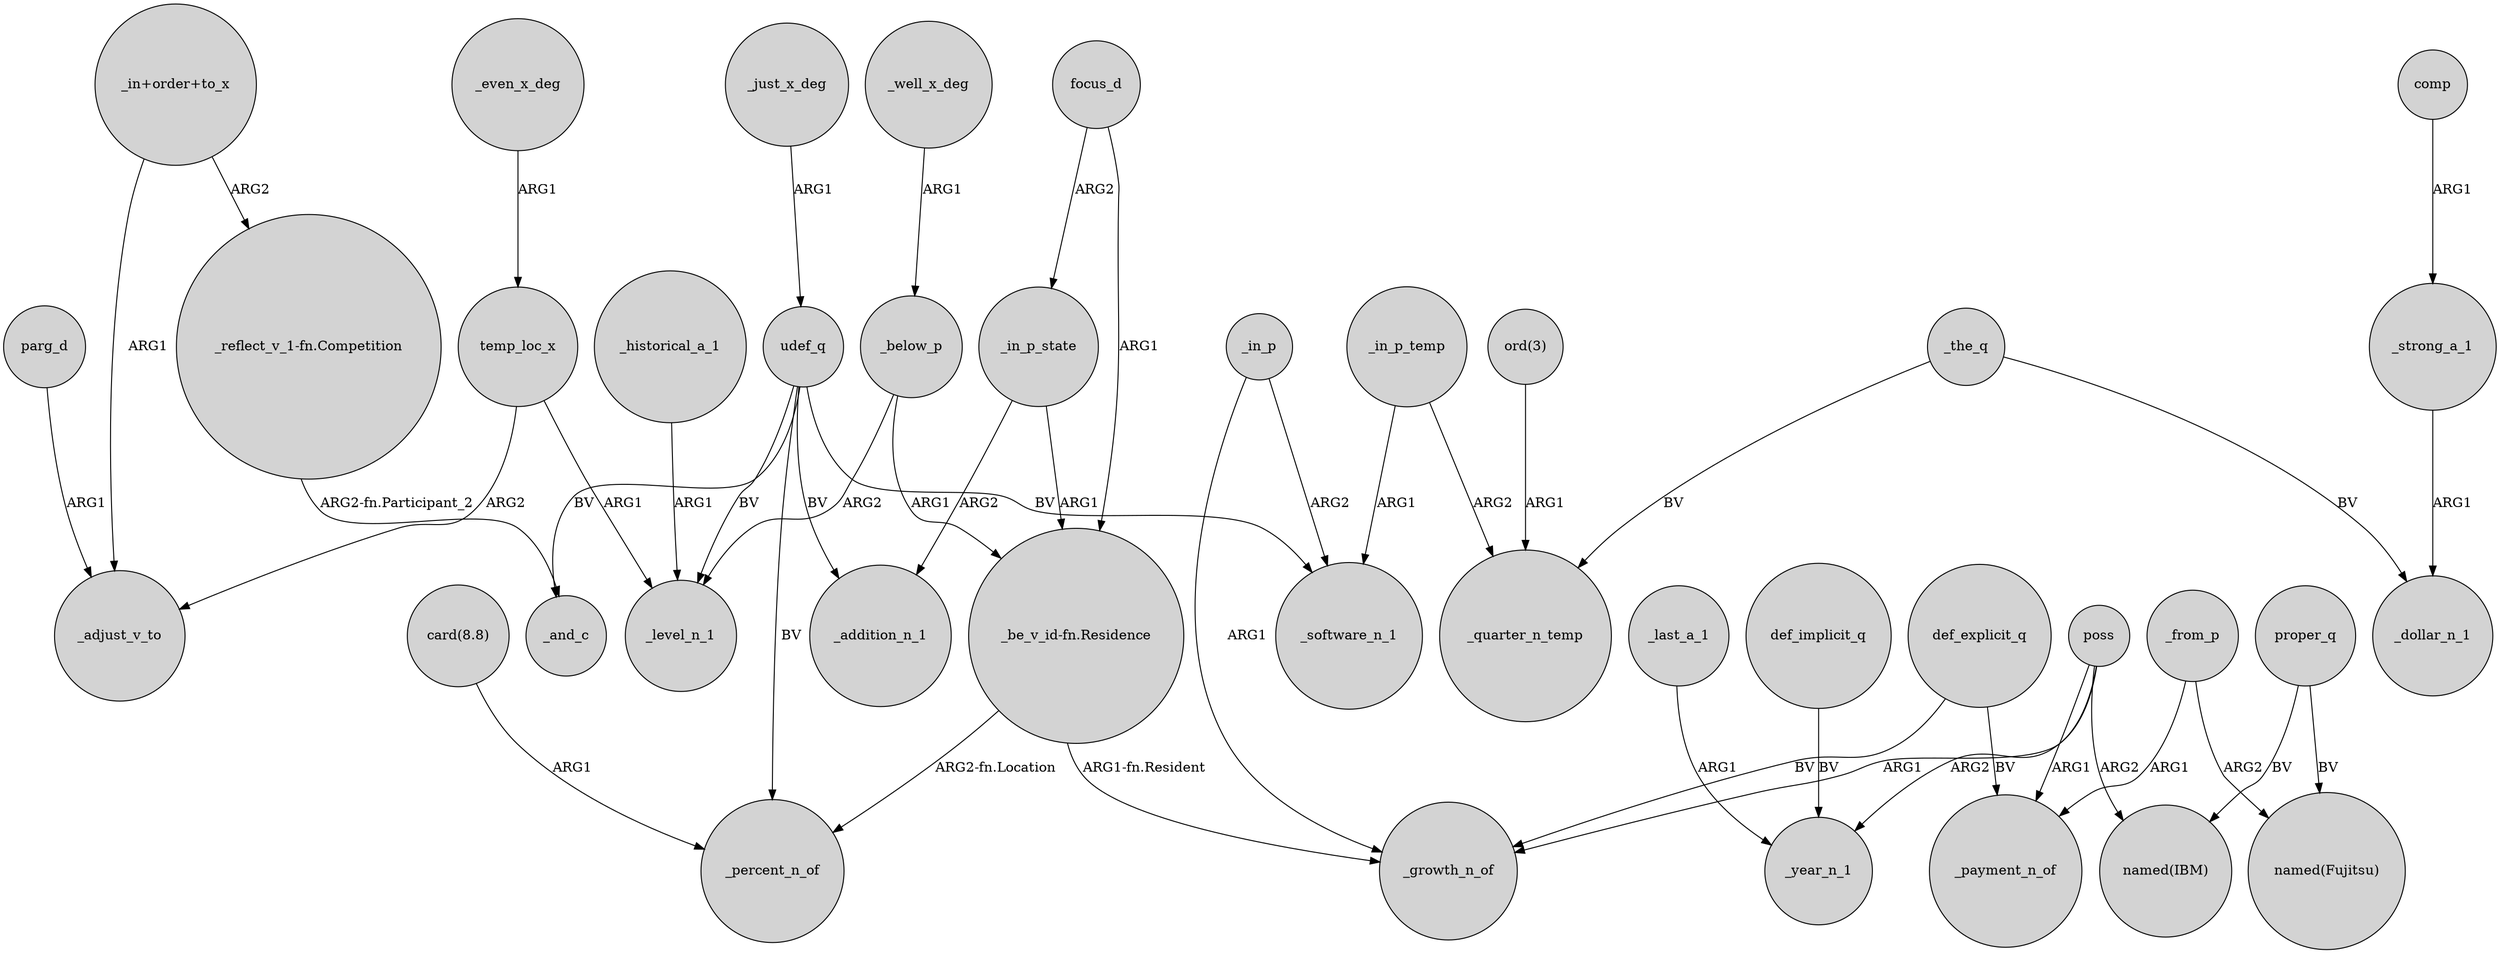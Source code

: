 digraph {
	node [shape=circle style=filled]
	_in_p_temp -> _software_n_1 [label=ARG1]
	temp_loc_x -> _level_n_1 [label=ARG1]
	_in_p_temp -> _quarter_n_temp [label=ARG2]
	focus_d -> _in_p_state [label=ARG2]
	"ord(3)" -> _quarter_n_temp [label=ARG1]
	"_be_v_id-fn.Residence" -> _growth_n_of [label="ARG1-fn.Resident"]
	_even_x_deg -> temp_loc_x [label=ARG1]
	_in_p -> _growth_n_of [label=ARG1]
	def_implicit_q -> _year_n_1 [label=BV]
	poss -> "named(IBM)" [label=ARG2]
	"card(8.8)" -> _percent_n_of [label=ARG1]
	_the_q -> _quarter_n_temp [label=BV]
	poss -> _year_n_1 [label=ARG2]
	poss -> _growth_n_of [label=ARG1]
	proper_q -> "named(IBM)" [label=BV]
	"_in+order+to_x" -> _adjust_v_to [label=ARG1]
	_the_q -> _dollar_n_1 [label=BV]
	proper_q -> "named(Fujitsu)" [label=BV]
	udef_q -> _addition_n_1 [label=BV]
	udef_q -> _and_c [label=BV]
	_well_x_deg -> _below_p [label=ARG1]
	comp -> _strong_a_1 [label=ARG1]
	parg_d -> _adjust_v_to [label=ARG1]
	"_reflect_v_1-fn.Competition" -> _and_c [label="ARG2-fn.Participant_2"]
	_below_p -> _level_n_1 [label=ARG2]
	udef_q -> _percent_n_of [label=BV]
	udef_q -> _level_n_1 [label=BV]
	_below_p -> "_be_v_id-fn.Residence" [label=ARG1]
	_last_a_1 -> _year_n_1 [label=ARG1]
	def_explicit_q -> _growth_n_of [label=BV]
	_in_p -> _software_n_1 [label=ARG2]
	_strong_a_1 -> _dollar_n_1 [label=ARG1]
	_in_p_state -> _addition_n_1 [label=ARG2]
	_from_p -> _payment_n_of [label=ARG1]
	_from_p -> "named(Fujitsu)" [label=ARG2]
	"_be_v_id-fn.Residence" -> _percent_n_of [label="ARG2-fn.Location"]
	udef_q -> _software_n_1 [label=BV]
	poss -> _payment_n_of [label=ARG1]
	_historical_a_1 -> _level_n_1 [label=ARG1]
	def_explicit_q -> _payment_n_of [label=BV]
	"_in+order+to_x" -> "_reflect_v_1-fn.Competition" [label=ARG2]
	_in_p_state -> "_be_v_id-fn.Residence" [label=ARG1]
	temp_loc_x -> _adjust_v_to [label=ARG2]
	_just_x_deg -> udef_q [label=ARG1]
	focus_d -> "_be_v_id-fn.Residence" [label=ARG1]
}
